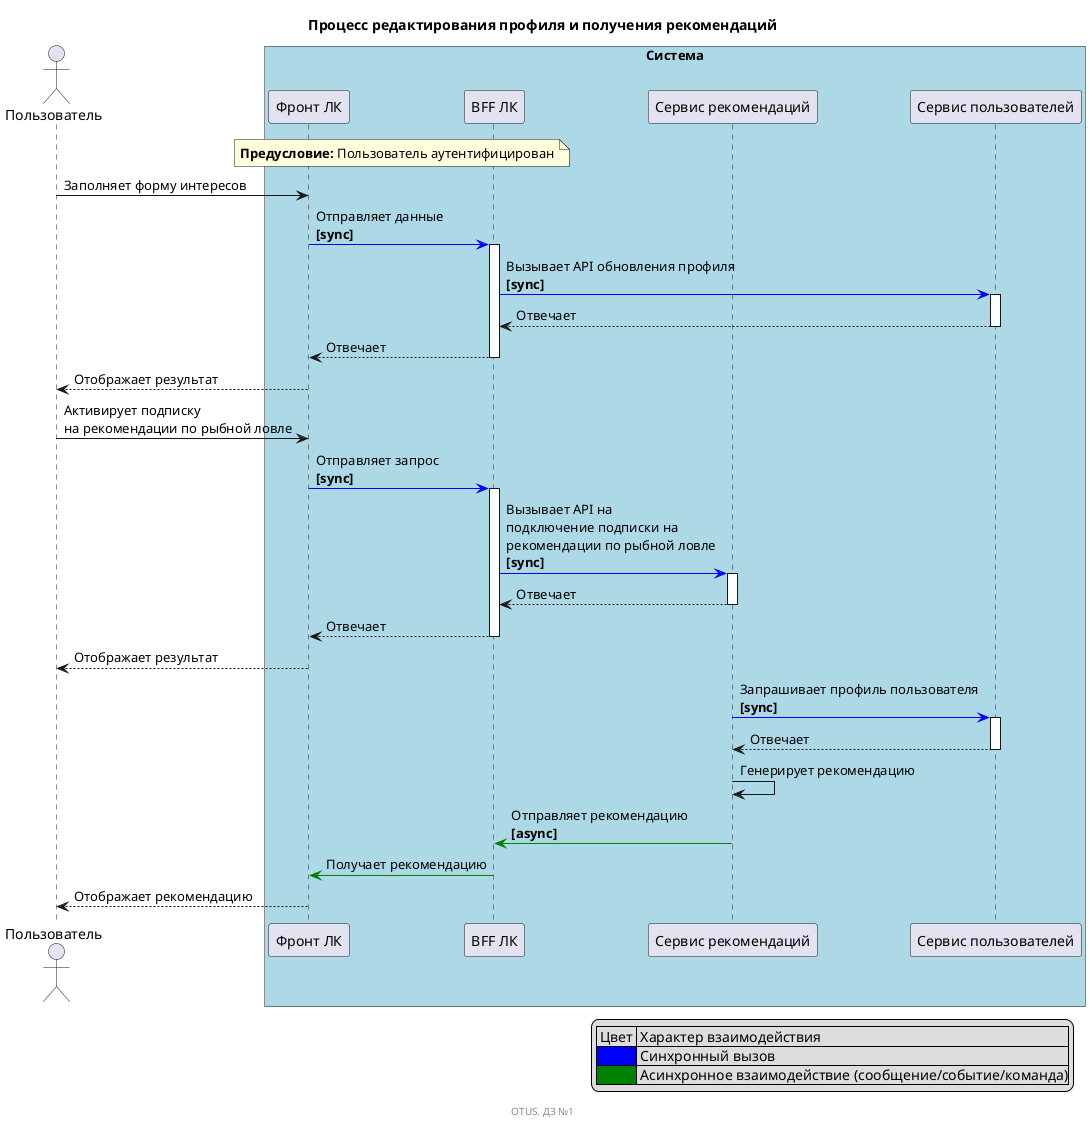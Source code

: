 @startuml
title Процесс редактирования профиля и получения рекомендаций
footer OTUS. ДЗ №1

actor "Пользователь" as USER order 1

box "Система" #LightBlue
    participant "Фронт ЛК" as FRONT order 10
    participant "BFF ЛК" as BFF order 20
    participant "Сервис рекомендаций" as SERVICE_ADVICE order 30
    participant "Сервиc пользователей" as SERVICE_USERS order 40
end box

note over FRONT, BFF
<b>Предусловие:</b> Пользователь аутентифицирован
end note

USER -> FRONT : Заполняет форму интересов
FRONT -[#blue]> BFF ++ : Отправляет данные\n<b>[sync]
BFF -[#blue]> SERVICE_USERS ++: Вызывает API обновления профиля\n<b>[sync]
SERVICE_USERS --> BFF -- : Отвечает
BFF --> FRONT -- : Отвечает
FRONT --> USER : Отображает результат

USER -> FRONT : Активирует подписку\nна рекомендации по рыбной ловле
FRONT -[#blue]> BFF ++ : Отправляет запрос\n<b>[sync]
BFF -[#blue]> SERVICE_ADVICE ++: Вызывает API на\nподключение подписки на\nрекомендации по рыбной ловле\n<b>[sync]
SERVICE_ADVICE --> BFF -- : Отвечает
BFF --> FRONT -- : Отвечает
FRONT --> USER : Отображает результат

SERVICE_ADVICE -[#blue]> SERVICE_USERS ++: Запрашивает профиль пользователя\n<b>[sync]
SERVICE_USERS --> SERVICE_ADVICE -- : Отвечает
SERVICE_ADVICE -> SERVICE_ADVICE : Генерирует рекомендацию
SERVICE_ADVICE -[#green]> BFF : Отправляет рекомендацию\n<b>[async]
BFF -[#green]> FRONT : Получает рекомендацию
FRONT --> USER : Отображает рекомендацию

legend right
| Цвет | Характер взаимодействия |
|<#Blue>| Синхронный вызов |
|<#Green>| Асинхронное взаимодействие (сообщение/событие/команда)|
end legend

@enduml